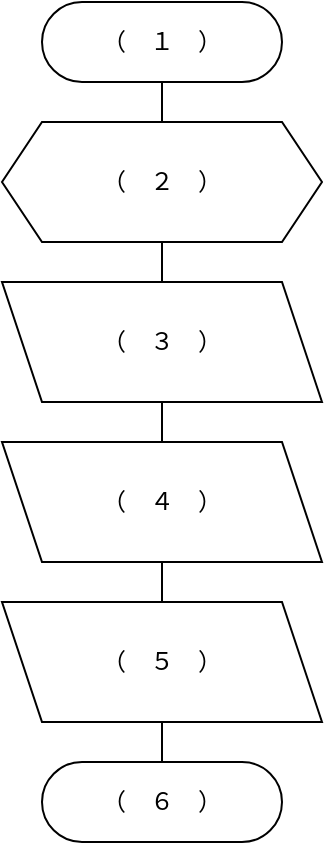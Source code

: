 <mxfile>
    <diagram id="nOSDPQG5NeyGX4xvr7Oo" name="Page-1">
        <mxGraphModel dx="662" dy="480" grid="1" gridSize="10" guides="1" tooltips="1" connect="1" arrows="1" fold="1" page="1" pageScale="1" pageWidth="850" pageHeight="1100" math="0" shadow="0">
            <root>
                <mxCell id="0"/>
                <mxCell id="1" parent="0"/>
                <mxCell id="2" value="（　１　）" style="rounded=1;whiteSpace=wrap;html=1;arcSize=50;flipV=0;flipH=1;" vertex="1" parent="1">
                    <mxGeometry x="260" y="40" width="120" height="40" as="geometry"/>
                </mxCell>
                <mxCell id="3" value="（　２　）" style="shape=hexagon;perimeter=hexagonPerimeter2;whiteSpace=wrap;html=1;fixedSize=1;flipV=0;flipH=1;" vertex="1" parent="1">
                    <mxGeometry x="240" y="100" width="160" height="60" as="geometry"/>
                </mxCell>
                <mxCell id="4" value="（　３　）" style="shape=parallelogram;perimeter=parallelogramPerimeter;whiteSpace=wrap;html=1;fixedSize=1;flipV=0;flipH=1;" vertex="1" parent="1">
                    <mxGeometry x="240" y="180" width="160" height="60" as="geometry"/>
                </mxCell>
                <mxCell id="5" value="（　４　）" style="shape=parallelogram;perimeter=parallelogramPerimeter;whiteSpace=wrap;html=1;fixedSize=1;flipV=0;flipH=1;" vertex="1" parent="1">
                    <mxGeometry x="240" y="260" width="160" height="60" as="geometry"/>
                </mxCell>
                <mxCell id="6" value="（　５　）" style="shape=parallelogram;perimeter=parallelogramPerimeter;whiteSpace=wrap;html=1;fixedSize=1;flipV=0;flipH=1;" vertex="1" parent="1">
                    <mxGeometry x="240" y="340" width="160" height="60" as="geometry"/>
                </mxCell>
                <mxCell id="7" value="（　６　）" style="rounded=1;whiteSpace=wrap;html=1;arcSize=50;flipV=0;flipH=1;" vertex="1" parent="1">
                    <mxGeometry x="260" y="420" width="120" height="40" as="geometry"/>
                </mxCell>
                <mxCell id="8" value="" style="endArrow=none;html=1;entryX=0.5;entryY=1;entryDx=0;entryDy=0;exitX=0.5;exitY=0;exitDx=0;exitDy=0;" edge="1" parent="1" source="3" target="2">
                    <mxGeometry width="50" height="50" relative="1" as="geometry">
                        <mxPoint x="201" y="320" as="sourcePoint"/>
                        <mxPoint x="151" y="270" as="targetPoint"/>
                    </mxGeometry>
                </mxCell>
                <mxCell id="9" value="" style="endArrow=none;html=1;entryX=0.5;entryY=1;entryDx=0;entryDy=0;exitX=0.5;exitY=0;exitDx=0;exitDy=0;" edge="1" parent="1" source="4" target="3">
                    <mxGeometry width="50" height="50" relative="1" as="geometry">
                        <mxPoint x="201" y="320" as="sourcePoint"/>
                        <mxPoint x="151" y="270" as="targetPoint"/>
                    </mxGeometry>
                </mxCell>
                <mxCell id="10" value="" style="endArrow=none;html=1;entryX=0.5;entryY=1;entryDx=0;entryDy=0;exitX=0.5;exitY=0;exitDx=0;exitDy=0;" edge="1" parent="1" source="6" target="5">
                    <mxGeometry width="50" height="50" relative="1" as="geometry">
                        <mxPoint x="201" y="320" as="sourcePoint"/>
                        <mxPoint x="151" y="270" as="targetPoint"/>
                    </mxGeometry>
                </mxCell>
                <mxCell id="11" value="" style="endArrow=none;html=1;entryX=0.5;entryY=1;entryDx=0;entryDy=0;exitX=0.5;exitY=0;exitDx=0;exitDy=0;" edge="1" parent="1" source="5" target="4">
                    <mxGeometry width="50" height="50" relative="1" as="geometry">
                        <mxPoint x="201" y="320" as="sourcePoint"/>
                        <mxPoint x="151" y="270" as="targetPoint"/>
                    </mxGeometry>
                </mxCell>
                <mxCell id="12" value="" style="endArrow=none;html=1;entryX=0.5;entryY=1;entryDx=0;entryDy=0;exitX=0.5;exitY=0;exitDx=0;exitDy=0;" edge="1" parent="1" source="7" target="6">
                    <mxGeometry width="50" height="50" relative="1" as="geometry">
                        <mxPoint x="201" y="320" as="sourcePoint"/>
                        <mxPoint x="151" y="270" as="targetPoint"/>
                    </mxGeometry>
                </mxCell>
            </root>
        </mxGraphModel>
    </diagram>
</mxfile>